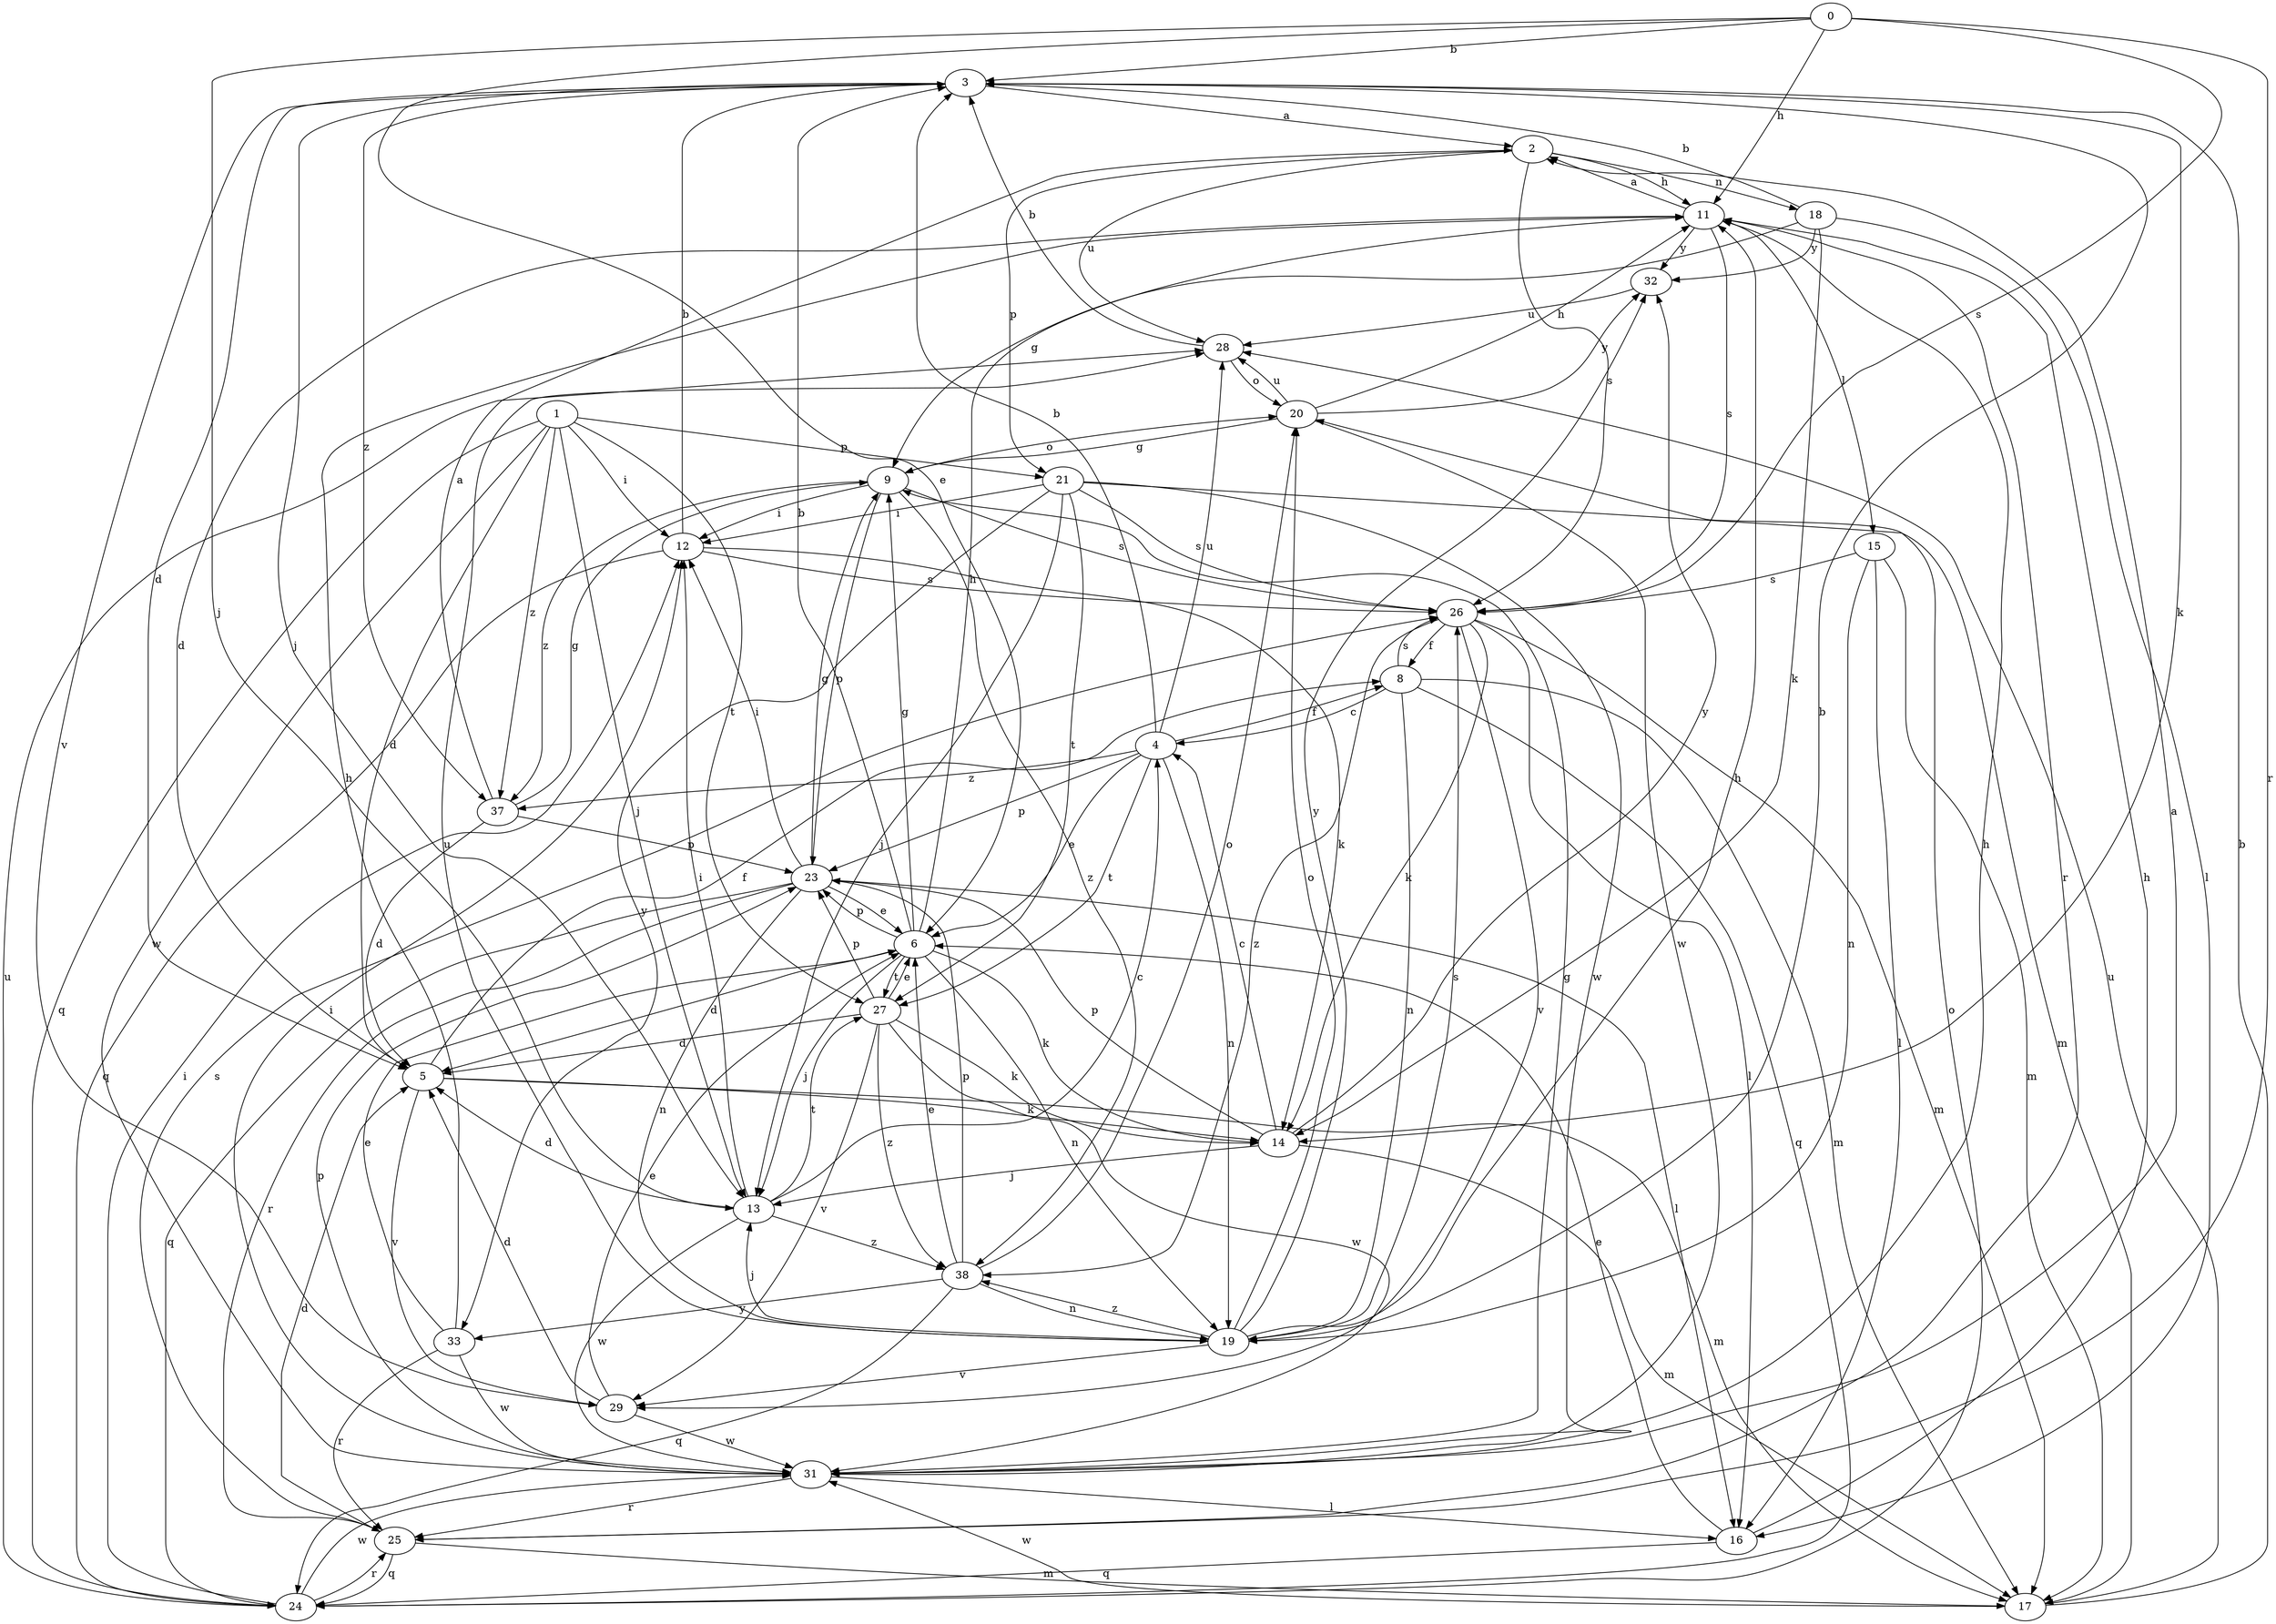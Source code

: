strict digraph  {
0;
1;
2;
3;
4;
5;
6;
8;
9;
11;
12;
13;
14;
15;
16;
17;
18;
19;
20;
21;
23;
24;
25;
26;
27;
28;
29;
31;
32;
33;
37;
38;
0 -> 3  [label=b];
0 -> 6  [label=e];
0 -> 11  [label=h];
0 -> 13  [label=j];
0 -> 25  [label=r];
0 -> 26  [label=s];
1 -> 5  [label=d];
1 -> 12  [label=i];
1 -> 13  [label=j];
1 -> 21  [label=p];
1 -> 24  [label=q];
1 -> 27  [label=t];
1 -> 31  [label=w];
1 -> 37  [label=z];
2 -> 11  [label=h];
2 -> 18  [label=n];
2 -> 21  [label=p];
2 -> 26  [label=s];
2 -> 28  [label=u];
3 -> 2  [label=a];
3 -> 5  [label=d];
3 -> 13  [label=j];
3 -> 14  [label=k];
3 -> 29  [label=v];
3 -> 37  [label=z];
4 -> 3  [label=b];
4 -> 6  [label=e];
4 -> 8  [label=f];
4 -> 19  [label=n];
4 -> 23  [label=p];
4 -> 27  [label=t];
4 -> 28  [label=u];
4 -> 37  [label=z];
5 -> 8  [label=f];
5 -> 14  [label=k];
5 -> 17  [label=m];
5 -> 29  [label=v];
6 -> 3  [label=b];
6 -> 5  [label=d];
6 -> 9  [label=g];
6 -> 11  [label=h];
6 -> 13  [label=j];
6 -> 14  [label=k];
6 -> 19  [label=n];
6 -> 23  [label=p];
6 -> 27  [label=t];
8 -> 4  [label=c];
8 -> 17  [label=m];
8 -> 19  [label=n];
8 -> 24  [label=q];
8 -> 26  [label=s];
9 -> 12  [label=i];
9 -> 20  [label=o];
9 -> 23  [label=p];
9 -> 26  [label=s];
9 -> 37  [label=z];
9 -> 38  [label=z];
11 -> 2  [label=a];
11 -> 5  [label=d];
11 -> 15  [label=l];
11 -> 25  [label=r];
11 -> 26  [label=s];
11 -> 32  [label=y];
12 -> 3  [label=b];
12 -> 14  [label=k];
12 -> 24  [label=q];
12 -> 26  [label=s];
13 -> 4  [label=c];
13 -> 5  [label=d];
13 -> 12  [label=i];
13 -> 27  [label=t];
13 -> 31  [label=w];
13 -> 38  [label=z];
14 -> 4  [label=c];
14 -> 13  [label=j];
14 -> 17  [label=m];
14 -> 23  [label=p];
14 -> 32  [label=y];
15 -> 16  [label=l];
15 -> 17  [label=m];
15 -> 19  [label=n];
15 -> 26  [label=s];
16 -> 6  [label=e];
16 -> 11  [label=h];
16 -> 24  [label=q];
17 -> 3  [label=b];
17 -> 28  [label=u];
17 -> 31  [label=w];
18 -> 3  [label=b];
18 -> 9  [label=g];
18 -> 14  [label=k];
18 -> 16  [label=l];
18 -> 32  [label=y];
19 -> 3  [label=b];
19 -> 11  [label=h];
19 -> 13  [label=j];
19 -> 20  [label=o];
19 -> 26  [label=s];
19 -> 28  [label=u];
19 -> 29  [label=v];
19 -> 32  [label=y];
19 -> 38  [label=z];
20 -> 9  [label=g];
20 -> 11  [label=h];
20 -> 28  [label=u];
20 -> 31  [label=w];
20 -> 32  [label=y];
21 -> 12  [label=i];
21 -> 13  [label=j];
21 -> 17  [label=m];
21 -> 26  [label=s];
21 -> 27  [label=t];
21 -> 31  [label=w];
21 -> 33  [label=y];
23 -> 6  [label=e];
23 -> 9  [label=g];
23 -> 12  [label=i];
23 -> 16  [label=l];
23 -> 19  [label=n];
23 -> 24  [label=q];
23 -> 25  [label=r];
24 -> 12  [label=i];
24 -> 20  [label=o];
24 -> 25  [label=r];
24 -> 28  [label=u];
24 -> 31  [label=w];
25 -> 5  [label=d];
25 -> 17  [label=m];
25 -> 24  [label=q];
25 -> 26  [label=s];
26 -> 8  [label=f];
26 -> 14  [label=k];
26 -> 16  [label=l];
26 -> 17  [label=m];
26 -> 29  [label=v];
26 -> 38  [label=z];
27 -> 5  [label=d];
27 -> 6  [label=e];
27 -> 14  [label=k];
27 -> 23  [label=p];
27 -> 29  [label=v];
27 -> 31  [label=w];
27 -> 38  [label=z];
28 -> 3  [label=b];
28 -> 20  [label=o];
29 -> 5  [label=d];
29 -> 6  [label=e];
29 -> 31  [label=w];
31 -> 2  [label=a];
31 -> 9  [label=g];
31 -> 11  [label=h];
31 -> 12  [label=i];
31 -> 16  [label=l];
31 -> 23  [label=p];
31 -> 25  [label=r];
32 -> 28  [label=u];
33 -> 6  [label=e];
33 -> 11  [label=h];
33 -> 25  [label=r];
33 -> 31  [label=w];
37 -> 2  [label=a];
37 -> 5  [label=d];
37 -> 9  [label=g];
37 -> 23  [label=p];
38 -> 6  [label=e];
38 -> 19  [label=n];
38 -> 20  [label=o];
38 -> 23  [label=p];
38 -> 24  [label=q];
38 -> 33  [label=y];
}
